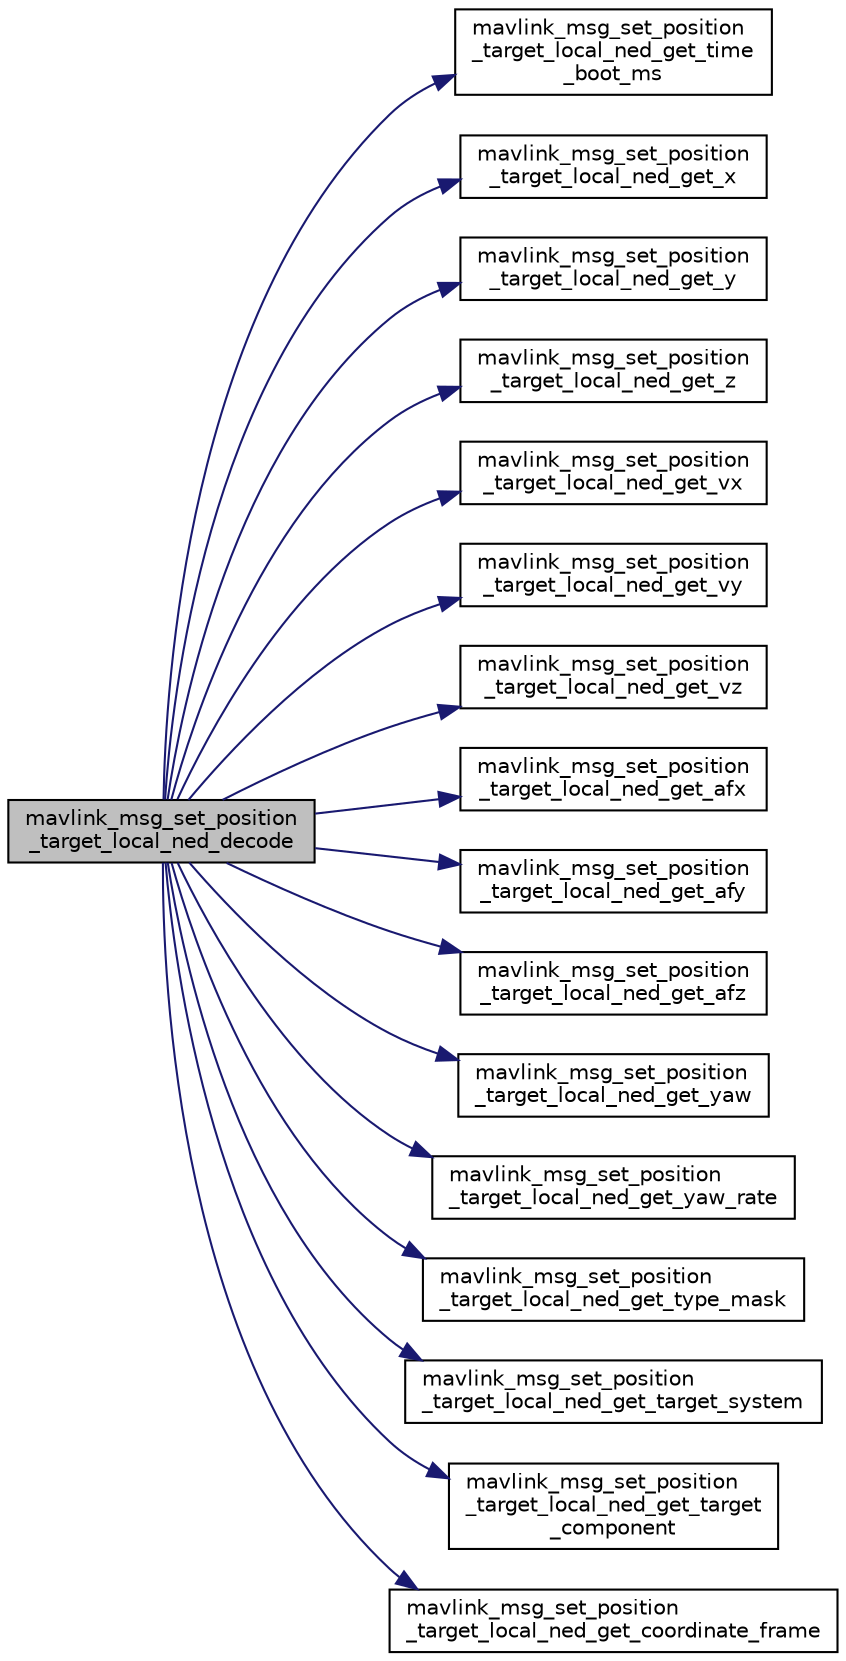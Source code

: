 digraph "mavlink_msg_set_position_target_local_ned_decode"
{
 // INTERACTIVE_SVG=YES
  edge [fontname="Helvetica",fontsize="10",labelfontname="Helvetica",labelfontsize="10"];
  node [fontname="Helvetica",fontsize="10",shape=record];
  rankdir="LR";
  Node1 [label="mavlink_msg_set_position\l_target_local_ned_decode",height=0.2,width=0.4,color="black", fillcolor="grey75", style="filled" fontcolor="black"];
  Node1 -> Node2 [color="midnightblue",fontsize="10",style="solid",fontname="Helvetica"];
  Node2 [label="mavlink_msg_set_position\l_target_local_ned_get_time\l_boot_ms",height=0.2,width=0.4,color="black", fillcolor="white", style="filled",URL="$mavlink__msg__set__position__target__local__ned_8h.html#ac15a87758937b85d95f43583e03400d3",tooltip="Send a set_position_target_local_ned message. "];
  Node1 -> Node3 [color="midnightblue",fontsize="10",style="solid",fontname="Helvetica"];
  Node3 [label="mavlink_msg_set_position\l_target_local_ned_get_x",height=0.2,width=0.4,color="black", fillcolor="white", style="filled",URL="$mavlink__msg__set__position__target__local__ned_8h.html#abc80a737592372394ae9b701757315a2",tooltip="Get field x from set_position_target_local_ned message. "];
  Node1 -> Node4 [color="midnightblue",fontsize="10",style="solid",fontname="Helvetica"];
  Node4 [label="mavlink_msg_set_position\l_target_local_ned_get_y",height=0.2,width=0.4,color="black", fillcolor="white", style="filled",URL="$mavlink__msg__set__position__target__local__ned_8h.html#a1931d709fac57192daad62614dc2dce3",tooltip="Get field y from set_position_target_local_ned message. "];
  Node1 -> Node5 [color="midnightblue",fontsize="10",style="solid",fontname="Helvetica"];
  Node5 [label="mavlink_msg_set_position\l_target_local_ned_get_z",height=0.2,width=0.4,color="black", fillcolor="white", style="filled",URL="$mavlink__msg__set__position__target__local__ned_8h.html#a2c14dd4ab05633fab9a69faed3841413",tooltip="Get field z from set_position_target_local_ned message. "];
  Node1 -> Node6 [color="midnightblue",fontsize="10",style="solid",fontname="Helvetica"];
  Node6 [label="mavlink_msg_set_position\l_target_local_ned_get_vx",height=0.2,width=0.4,color="black", fillcolor="white", style="filled",URL="$mavlink__msg__set__position__target__local__ned_8h.html#a12c60a95318cff49076d6e5e22d0cb9c",tooltip="Get field vx from set_position_target_local_ned message. "];
  Node1 -> Node7 [color="midnightblue",fontsize="10",style="solid",fontname="Helvetica"];
  Node7 [label="mavlink_msg_set_position\l_target_local_ned_get_vy",height=0.2,width=0.4,color="black", fillcolor="white", style="filled",URL="$mavlink__msg__set__position__target__local__ned_8h.html#a5bbe7a5ef2dade330248c8facd49dc61",tooltip="Get field vy from set_position_target_local_ned message. "];
  Node1 -> Node8 [color="midnightblue",fontsize="10",style="solid",fontname="Helvetica"];
  Node8 [label="mavlink_msg_set_position\l_target_local_ned_get_vz",height=0.2,width=0.4,color="black", fillcolor="white", style="filled",URL="$mavlink__msg__set__position__target__local__ned_8h.html#a37b8c83733b782473de23ef11092e63b",tooltip="Get field vz from set_position_target_local_ned message. "];
  Node1 -> Node9 [color="midnightblue",fontsize="10",style="solid",fontname="Helvetica"];
  Node9 [label="mavlink_msg_set_position\l_target_local_ned_get_afx",height=0.2,width=0.4,color="black", fillcolor="white", style="filled",URL="$mavlink__msg__set__position__target__local__ned_8h.html#a805d65fe369de8b2c7f80babe0cb3527",tooltip="Get field afx from set_position_target_local_ned message. "];
  Node1 -> Node10 [color="midnightblue",fontsize="10",style="solid",fontname="Helvetica"];
  Node10 [label="mavlink_msg_set_position\l_target_local_ned_get_afy",height=0.2,width=0.4,color="black", fillcolor="white", style="filled",URL="$mavlink__msg__set__position__target__local__ned_8h.html#adc019c71296a125d52dd8efb504c21f6",tooltip="Get field afy from set_position_target_local_ned message. "];
  Node1 -> Node11 [color="midnightblue",fontsize="10",style="solid",fontname="Helvetica"];
  Node11 [label="mavlink_msg_set_position\l_target_local_ned_get_afz",height=0.2,width=0.4,color="black", fillcolor="white", style="filled",URL="$mavlink__msg__set__position__target__local__ned_8h.html#a6c18f1d206b0305bc55d094ae2e9da74",tooltip="Get field afz from set_position_target_local_ned message. "];
  Node1 -> Node12 [color="midnightblue",fontsize="10",style="solid",fontname="Helvetica"];
  Node12 [label="mavlink_msg_set_position\l_target_local_ned_get_yaw",height=0.2,width=0.4,color="black", fillcolor="white", style="filled",URL="$mavlink__msg__set__position__target__local__ned_8h.html#addc0868299b122f89a1e7c703afe3517",tooltip="Get field yaw from set_position_target_local_ned message. "];
  Node1 -> Node13 [color="midnightblue",fontsize="10",style="solid",fontname="Helvetica"];
  Node13 [label="mavlink_msg_set_position\l_target_local_ned_get_yaw_rate",height=0.2,width=0.4,color="black", fillcolor="white", style="filled",URL="$mavlink__msg__set__position__target__local__ned_8h.html#a4b632489e0a25acc4adde92d17acbe2e",tooltip="Get field yaw_rate from set_position_target_local_ned message. "];
  Node1 -> Node14 [color="midnightblue",fontsize="10",style="solid",fontname="Helvetica"];
  Node14 [label="mavlink_msg_set_position\l_target_local_ned_get_type_mask",height=0.2,width=0.4,color="black", fillcolor="white", style="filled",URL="$mavlink__msg__set__position__target__local__ned_8h.html#aa1a6686dc544c66097ebaa70567c0254",tooltip="Get field type_mask from set_position_target_local_ned message. "];
  Node1 -> Node15 [color="midnightblue",fontsize="10",style="solid",fontname="Helvetica"];
  Node15 [label="mavlink_msg_set_position\l_target_local_ned_get_target_system",height=0.2,width=0.4,color="black", fillcolor="white", style="filled",URL="$mavlink__msg__set__position__target__local__ned_8h.html#a6d103bc762933d397cfd48bd992cba4a",tooltip="Get field target_system from set_position_target_local_ned message. "];
  Node1 -> Node16 [color="midnightblue",fontsize="10",style="solid",fontname="Helvetica"];
  Node16 [label="mavlink_msg_set_position\l_target_local_ned_get_target\l_component",height=0.2,width=0.4,color="black", fillcolor="white", style="filled",URL="$mavlink__msg__set__position__target__local__ned_8h.html#aacf6af2866a678a3afd3c026a2d9705c",tooltip="Get field target_component from set_position_target_local_ned message. "];
  Node1 -> Node17 [color="midnightblue",fontsize="10",style="solid",fontname="Helvetica"];
  Node17 [label="mavlink_msg_set_position\l_target_local_ned_get_coordinate_frame",height=0.2,width=0.4,color="black", fillcolor="white", style="filled",URL="$mavlink__msg__set__position__target__local__ned_8h.html#a8c4ce09ea456c78bdc3459a7b2abbfa3",tooltip="Get field coordinate_frame from set_position_target_local_ned message. "];
}
